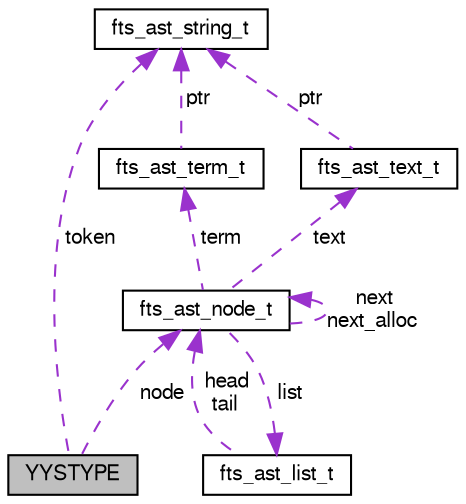 digraph "YYSTYPE"
{
  bgcolor="transparent";
  edge [fontname="FreeSans",fontsize="10",labelfontname="FreeSans",labelfontsize="10"];
  node [fontname="FreeSans",fontsize="10",shape=record];
  Node1 [label="YYSTYPE",height=0.2,width=0.4,color="black", fillcolor="grey75", style="filled" fontcolor="black"];
  Node2 -> Node1 [dir="back",color="darkorchid3",fontsize="10",style="dashed",label=" token" ,fontname="FreeSans"];
  Node2 [label="fts_ast_string_t",height=0.2,width=0.4,color="black",URL="$structfts__ast__string__t.html"];
  Node3 -> Node1 [dir="back",color="darkorchid3",fontsize="10",style="dashed",label=" node" ,fontname="FreeSans"];
  Node3 [label="fts_ast_node_t",height=0.2,width=0.4,color="black",URL="$structfts__ast__node__t.html"];
  Node4 -> Node3 [dir="back",color="darkorchid3",fontsize="10",style="dashed",label=" term" ,fontname="FreeSans"];
  Node4 [label="fts_ast_term_t",height=0.2,width=0.4,color="black",URL="$structfts__ast__term__t.html"];
  Node2 -> Node4 [dir="back",color="darkorchid3",fontsize="10",style="dashed",label=" ptr" ,fontname="FreeSans"];
  Node5 -> Node3 [dir="back",color="darkorchid3",fontsize="10",style="dashed",label=" text" ,fontname="FreeSans"];
  Node5 [label="fts_ast_text_t",height=0.2,width=0.4,color="black",URL="$structfts__ast__text__t.html"];
  Node2 -> Node5 [dir="back",color="darkorchid3",fontsize="10",style="dashed",label=" ptr" ,fontname="FreeSans"];
  Node3 -> Node3 [dir="back",color="darkorchid3",fontsize="10",style="dashed",label=" next\nnext_alloc" ,fontname="FreeSans"];
  Node6 -> Node3 [dir="back",color="darkorchid3",fontsize="10",style="dashed",label=" list" ,fontname="FreeSans"];
  Node6 [label="fts_ast_list_t",height=0.2,width=0.4,color="black",URL="$structfts__ast__list__t.html"];
  Node3 -> Node6 [dir="back",color="darkorchid3",fontsize="10",style="dashed",label=" head\ntail" ,fontname="FreeSans"];
}
